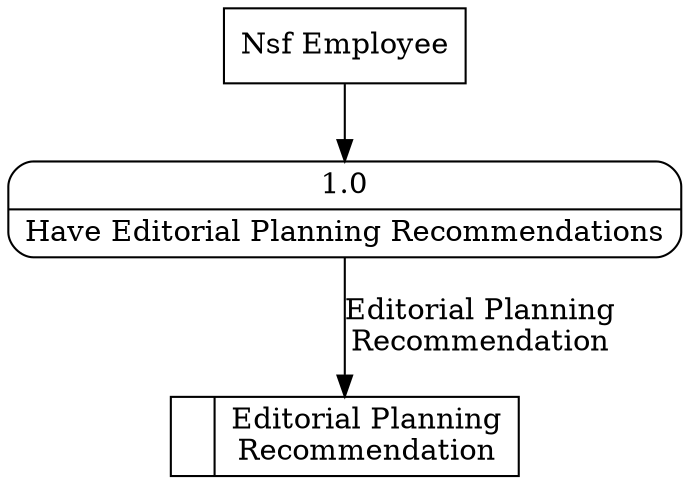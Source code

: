 digraph dfd2{ 
node[shape=record]
200 [label="<f0>  |<f1> Editorial Planning\nRecommendation " ];
201 [label="Nsf Employee" shape=box];
202 [label="{<f0> 1.0|<f1> Have Editorial Planning Recommendations }" shape=Mrecord];
201 -> 202
202 -> 200 [label="Editorial Planning\nRecommendation"]
}